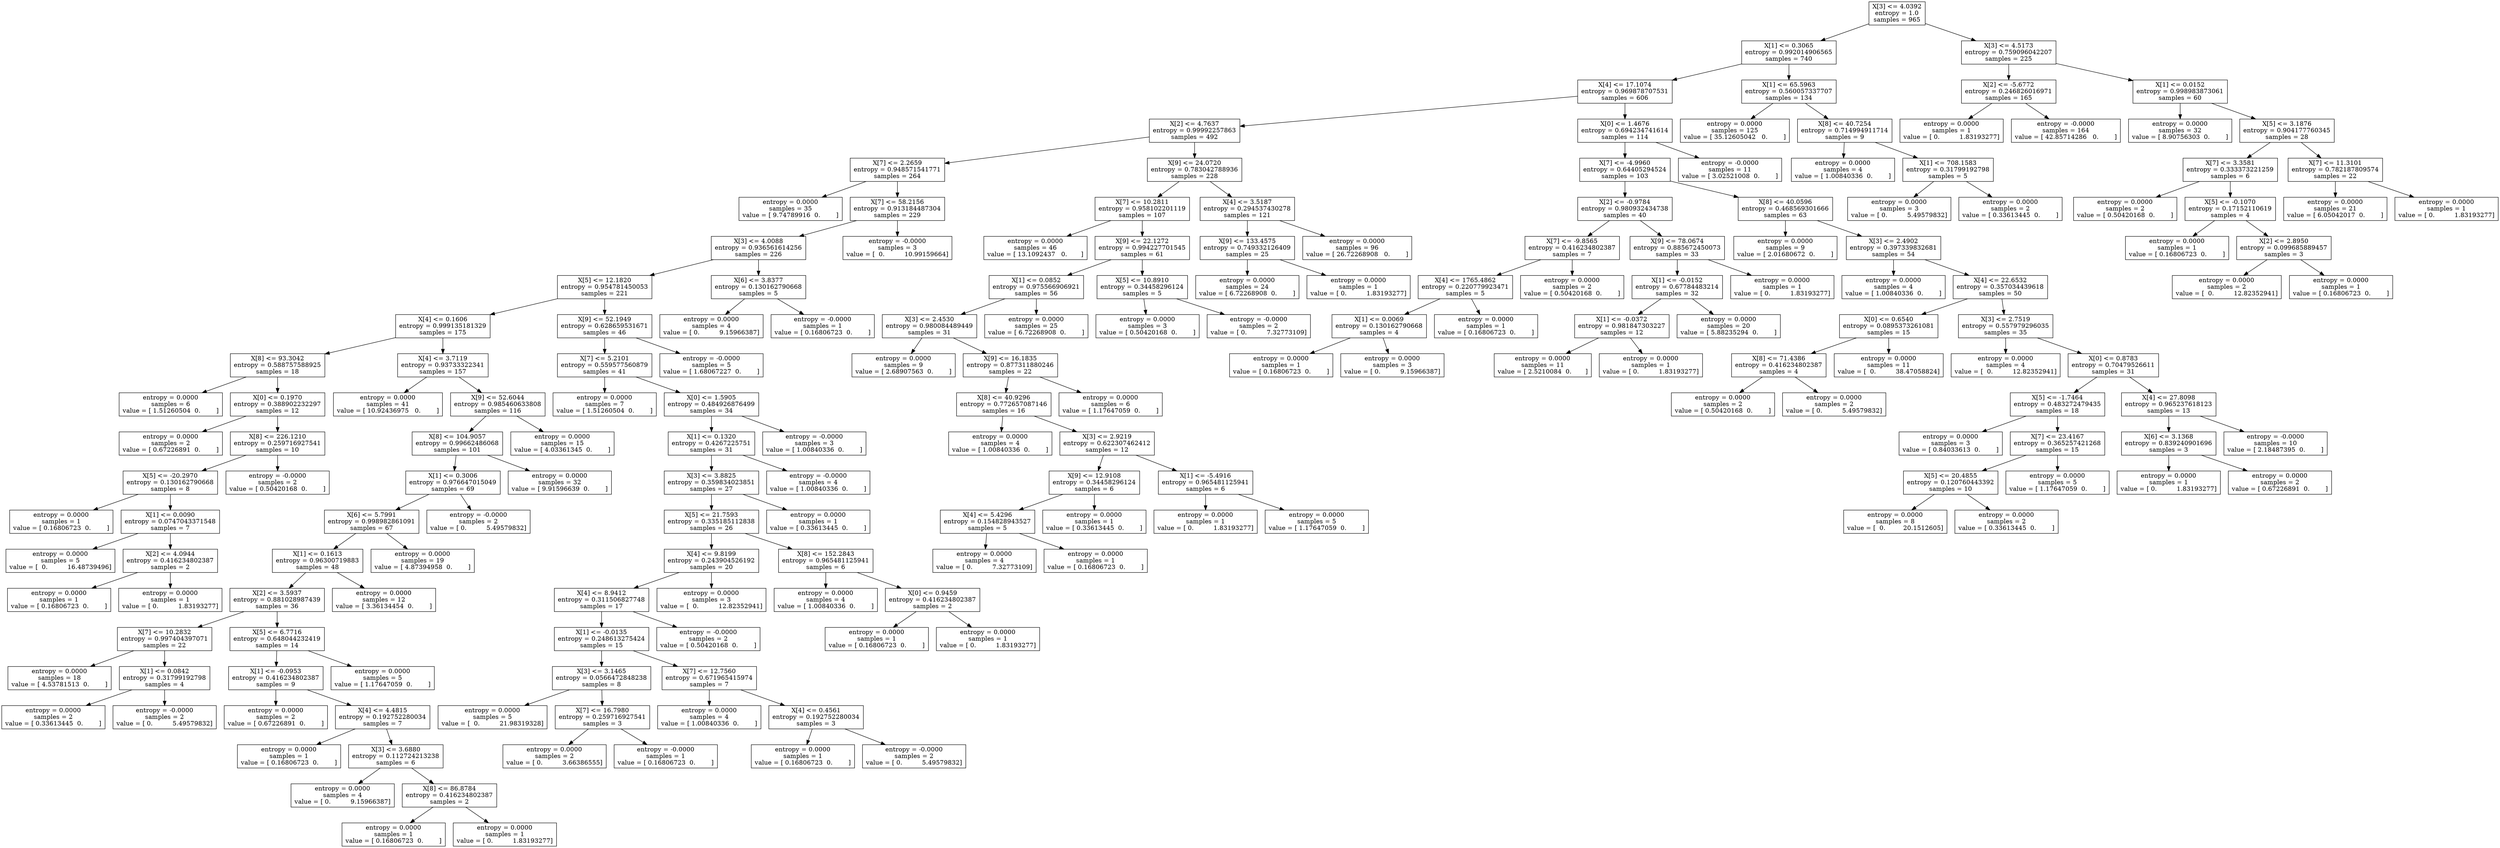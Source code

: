 digraph Tree {
0 [label="X[3] <= 4.0392\nentropy = 1.0\nsamples = 965", shape="box"] ;
1 [label="X[1] <= 0.3065\nentropy = 0.992014906565\nsamples = 740", shape="box"] ;
0 -> 1 ;
2 [label="X[4] <= 17.1074\nentropy = 0.969878707531\nsamples = 606", shape="box"] ;
1 -> 2 ;
3 [label="X[2] <= 4.7637\nentropy = 0.99992257863\nsamples = 492", shape="box"] ;
2 -> 3 ;
4 [label="X[7] <= 2.2659\nentropy = 0.948571541771\nsamples = 264", shape="box"] ;
3 -> 4 ;
5 [label="entropy = 0.0000\nsamples = 35\nvalue = [ 9.74789916  0.        ]", shape="box"] ;
4 -> 5 ;
6 [label="X[7] <= 58.2156\nentropy = 0.913184487304\nsamples = 229", shape="box"] ;
4 -> 6 ;
7 [label="X[3] <= 4.0088\nentropy = 0.936561614256\nsamples = 226", shape="box"] ;
6 -> 7 ;
8 [label="X[5] <= 12.1820\nentropy = 0.954781450053\nsamples = 221", shape="box"] ;
7 -> 8 ;
9 [label="X[4] <= 0.1606\nentropy = 0.999135181329\nsamples = 175", shape="box"] ;
8 -> 9 ;
10 [label="X[8] <= 93.3042\nentropy = 0.588757588925\nsamples = 18", shape="box"] ;
9 -> 10 ;
11 [label="entropy = 0.0000\nsamples = 6\nvalue = [ 1.51260504  0.        ]", shape="box"] ;
10 -> 11 ;
12 [label="X[0] <= 0.1970\nentropy = 0.388902232297\nsamples = 12", shape="box"] ;
10 -> 12 ;
13 [label="entropy = 0.0000\nsamples = 2\nvalue = [ 0.67226891  0.        ]", shape="box"] ;
12 -> 13 ;
14 [label="X[8] <= 226.1210\nentropy = 0.259716927541\nsamples = 10", shape="box"] ;
12 -> 14 ;
15 [label="X[5] <= -20.2970\nentropy = 0.130162790668\nsamples = 8", shape="box"] ;
14 -> 15 ;
16 [label="entropy = 0.0000\nsamples = 1\nvalue = [ 0.16806723  0.        ]", shape="box"] ;
15 -> 16 ;
17 [label="X[1] <= 0.0090\nentropy = 0.0747043371548\nsamples = 7", shape="box"] ;
15 -> 17 ;
18 [label="entropy = 0.0000\nsamples = 5\nvalue = [  0.          16.48739496]", shape="box"] ;
17 -> 18 ;
19 [label="X[2] <= 4.0944\nentropy = 0.416234802387\nsamples = 2", shape="box"] ;
17 -> 19 ;
20 [label="entropy = 0.0000\nsamples = 1\nvalue = [ 0.16806723  0.        ]", shape="box"] ;
19 -> 20 ;
21 [label="entropy = 0.0000\nsamples = 1\nvalue = [ 0.          1.83193277]", shape="box"] ;
19 -> 21 ;
22 [label="entropy = -0.0000\nsamples = 2\nvalue = [ 0.50420168  0.        ]", shape="box"] ;
14 -> 22 ;
23 [label="X[4] <= 3.7119\nentropy = 0.93733322341\nsamples = 157", shape="box"] ;
9 -> 23 ;
24 [label="entropy = 0.0000\nsamples = 41\nvalue = [ 10.92436975   0.        ]", shape="box"] ;
23 -> 24 ;
25 [label="X[9] <= 52.6044\nentropy = 0.985460633808\nsamples = 116", shape="box"] ;
23 -> 25 ;
26 [label="X[8] <= 104.9057\nentropy = 0.99662486068\nsamples = 101", shape="box"] ;
25 -> 26 ;
27 [label="X[1] <= 0.3006\nentropy = 0.976647015049\nsamples = 69", shape="box"] ;
26 -> 27 ;
28 [label="X[6] <= 5.7991\nentropy = 0.998982861091\nsamples = 67", shape="box"] ;
27 -> 28 ;
29 [label="X[1] <= 0.1613\nentropy = 0.96300719883\nsamples = 48", shape="box"] ;
28 -> 29 ;
30 [label="X[2] <= 3.5937\nentropy = 0.881028987439\nsamples = 36", shape="box"] ;
29 -> 30 ;
31 [label="X[7] <= 10.2832\nentropy = 0.997404397071\nsamples = 22", shape="box"] ;
30 -> 31 ;
32 [label="entropy = 0.0000\nsamples = 18\nvalue = [ 4.53781513  0.        ]", shape="box"] ;
31 -> 32 ;
33 [label="X[1] <= 0.0842\nentropy = 0.31799192798\nsamples = 4", shape="box"] ;
31 -> 33 ;
34 [label="entropy = 0.0000\nsamples = 2\nvalue = [ 0.33613445  0.        ]", shape="box"] ;
33 -> 34 ;
35 [label="entropy = -0.0000\nsamples = 2\nvalue = [ 0.          5.49579832]", shape="box"] ;
33 -> 35 ;
36 [label="X[5] <= 6.7716\nentropy = 0.648044232419\nsamples = 14", shape="box"] ;
30 -> 36 ;
37 [label="X[1] <= -0.0953\nentropy = 0.416234802387\nsamples = 9", shape="box"] ;
36 -> 37 ;
38 [label="entropy = 0.0000\nsamples = 2\nvalue = [ 0.67226891  0.        ]", shape="box"] ;
37 -> 38 ;
39 [label="X[4] <= 4.4815\nentropy = 0.192752280034\nsamples = 7", shape="box"] ;
37 -> 39 ;
40 [label="entropy = 0.0000\nsamples = 1\nvalue = [ 0.16806723  0.        ]", shape="box"] ;
39 -> 40 ;
41 [label="X[3] <= 3.6880\nentropy = 0.112724213238\nsamples = 6", shape="box"] ;
39 -> 41 ;
42 [label="entropy = 0.0000\nsamples = 4\nvalue = [ 0.          9.15966387]", shape="box"] ;
41 -> 42 ;
43 [label="X[8] <= 86.8784\nentropy = 0.416234802387\nsamples = 2", shape="box"] ;
41 -> 43 ;
44 [label="entropy = 0.0000\nsamples = 1\nvalue = [ 0.16806723  0.        ]", shape="box"] ;
43 -> 44 ;
45 [label="entropy = 0.0000\nsamples = 1\nvalue = [ 0.          1.83193277]", shape="box"] ;
43 -> 45 ;
46 [label="entropy = 0.0000\nsamples = 5\nvalue = [ 1.17647059  0.        ]", shape="box"] ;
36 -> 46 ;
47 [label="entropy = 0.0000\nsamples = 12\nvalue = [ 3.36134454  0.        ]", shape="box"] ;
29 -> 47 ;
48 [label="entropy = 0.0000\nsamples = 19\nvalue = [ 4.87394958  0.        ]", shape="box"] ;
28 -> 48 ;
49 [label="entropy = -0.0000\nsamples = 2\nvalue = [ 0.          5.49579832]", shape="box"] ;
27 -> 49 ;
50 [label="entropy = 0.0000\nsamples = 32\nvalue = [ 9.91596639  0.        ]", shape="box"] ;
26 -> 50 ;
51 [label="entropy = 0.0000\nsamples = 15\nvalue = [ 4.03361345  0.        ]", shape="box"] ;
25 -> 51 ;
52 [label="X[9] <= 52.1949\nentropy = 0.628659531671\nsamples = 46", shape="box"] ;
8 -> 52 ;
53 [label="X[7] <= 5.2101\nentropy = 0.559577560879\nsamples = 41", shape="box"] ;
52 -> 53 ;
54 [label="entropy = 0.0000\nsamples = 7\nvalue = [ 1.51260504  0.        ]", shape="box"] ;
53 -> 54 ;
55 [label="X[0] <= 1.5905\nentropy = 0.484926876499\nsamples = 34", shape="box"] ;
53 -> 55 ;
56 [label="X[1] <= 0.1320\nentropy = 0.4267225751\nsamples = 31", shape="box"] ;
55 -> 56 ;
57 [label="X[3] <= 3.8825\nentropy = 0.359834023851\nsamples = 27", shape="box"] ;
56 -> 57 ;
58 [label="X[5] <= 21.7593\nentropy = 0.335185112838\nsamples = 26", shape="box"] ;
57 -> 58 ;
59 [label="X[4] <= 9.8199\nentropy = 0.243904526192\nsamples = 20", shape="box"] ;
58 -> 59 ;
60 [label="X[4] <= 8.9412\nentropy = 0.311506827748\nsamples = 17", shape="box"] ;
59 -> 60 ;
61 [label="X[1] <= -0.0135\nentropy = 0.248613275424\nsamples = 15", shape="box"] ;
60 -> 61 ;
62 [label="X[3] <= 3.1465\nentropy = 0.0566472848238\nsamples = 8", shape="box"] ;
61 -> 62 ;
63 [label="entropy = 0.0000\nsamples = 5\nvalue = [  0.          21.98319328]", shape="box"] ;
62 -> 63 ;
64 [label="X[7] <= 16.7980\nentropy = 0.259716927541\nsamples = 3", shape="box"] ;
62 -> 64 ;
65 [label="entropy = 0.0000\nsamples = 2\nvalue = [ 0.          3.66386555]", shape="box"] ;
64 -> 65 ;
66 [label="entropy = -0.0000\nsamples = 1\nvalue = [ 0.16806723  0.        ]", shape="box"] ;
64 -> 66 ;
67 [label="X[7] <= 12.7560\nentropy = 0.671965415974\nsamples = 7", shape="box"] ;
61 -> 67 ;
68 [label="entropy = 0.0000\nsamples = 4\nvalue = [ 1.00840336  0.        ]", shape="box"] ;
67 -> 68 ;
69 [label="X[4] <= 0.4561\nentropy = 0.192752280034\nsamples = 3", shape="box"] ;
67 -> 69 ;
70 [label="entropy = 0.0000\nsamples = 1\nvalue = [ 0.16806723  0.        ]", shape="box"] ;
69 -> 70 ;
71 [label="entropy = -0.0000\nsamples = 2\nvalue = [ 0.          5.49579832]", shape="box"] ;
69 -> 71 ;
72 [label="entropy = -0.0000\nsamples = 2\nvalue = [ 0.50420168  0.        ]", shape="box"] ;
60 -> 72 ;
73 [label="entropy = 0.0000\nsamples = 3\nvalue = [  0.          12.82352941]", shape="box"] ;
59 -> 73 ;
74 [label="X[8] <= 152.2843\nentropy = 0.965481125941\nsamples = 6", shape="box"] ;
58 -> 74 ;
75 [label="entropy = 0.0000\nsamples = 4\nvalue = [ 1.00840336  0.        ]", shape="box"] ;
74 -> 75 ;
76 [label="X[0] <= 0.9459\nentropy = 0.416234802387\nsamples = 2", shape="box"] ;
74 -> 76 ;
77 [label="entropy = 0.0000\nsamples = 1\nvalue = [ 0.16806723  0.        ]", shape="box"] ;
76 -> 77 ;
78 [label="entropy = 0.0000\nsamples = 1\nvalue = [ 0.          1.83193277]", shape="box"] ;
76 -> 78 ;
79 [label="entropy = 0.0000\nsamples = 1\nvalue = [ 0.33613445  0.        ]", shape="box"] ;
57 -> 79 ;
80 [label="entropy = -0.0000\nsamples = 4\nvalue = [ 1.00840336  0.        ]", shape="box"] ;
56 -> 80 ;
81 [label="entropy = -0.0000\nsamples = 3\nvalue = [ 1.00840336  0.        ]", shape="box"] ;
55 -> 81 ;
82 [label="entropy = -0.0000\nsamples = 5\nvalue = [ 1.68067227  0.        ]", shape="box"] ;
52 -> 82 ;
83 [label="X[6] <= 3.8377\nentropy = 0.130162790668\nsamples = 5", shape="box"] ;
7 -> 83 ;
84 [label="entropy = 0.0000\nsamples = 4\nvalue = [ 0.          9.15966387]", shape="box"] ;
83 -> 84 ;
85 [label="entropy = -0.0000\nsamples = 1\nvalue = [ 0.16806723  0.        ]", shape="box"] ;
83 -> 85 ;
86 [label="entropy = -0.0000\nsamples = 3\nvalue = [  0.          10.99159664]", shape="box"] ;
6 -> 86 ;
87 [label="X[9] <= 24.0720\nentropy = 0.783042788936\nsamples = 228", shape="box"] ;
3 -> 87 ;
88 [label="X[7] <= 10.2811\nentropy = 0.958102201119\nsamples = 107", shape="box"] ;
87 -> 88 ;
89 [label="entropy = 0.0000\nsamples = 46\nvalue = [ 13.1092437   0.       ]", shape="box"] ;
88 -> 89 ;
90 [label="X[9] <= 22.1272\nentropy = 0.994227701545\nsamples = 61", shape="box"] ;
88 -> 90 ;
91 [label="X[1] <= 0.0852\nentropy = 0.975566906921\nsamples = 56", shape="box"] ;
90 -> 91 ;
92 [label="X[3] <= 2.4530\nentropy = 0.980084489449\nsamples = 31", shape="box"] ;
91 -> 92 ;
93 [label="entropy = 0.0000\nsamples = 9\nvalue = [ 2.68907563  0.        ]", shape="box"] ;
92 -> 93 ;
94 [label="X[9] <= 16.1835\nentropy = 0.877311880246\nsamples = 22", shape="box"] ;
92 -> 94 ;
95 [label="X[8] <= 40.9296\nentropy = 0.772657087146\nsamples = 16", shape="box"] ;
94 -> 95 ;
96 [label="entropy = 0.0000\nsamples = 4\nvalue = [ 1.00840336  0.        ]", shape="box"] ;
95 -> 96 ;
97 [label="X[3] <= 2.9219\nentropy = 0.622307462412\nsamples = 12", shape="box"] ;
95 -> 97 ;
98 [label="X[9] <= 12.9108\nentropy = 0.34458296124\nsamples = 6", shape="box"] ;
97 -> 98 ;
99 [label="X[4] <= 5.4296\nentropy = 0.154828943527\nsamples = 5", shape="box"] ;
98 -> 99 ;
100 [label="entropy = 0.0000\nsamples = 4\nvalue = [ 0.          7.32773109]", shape="box"] ;
99 -> 100 ;
101 [label="entropy = 0.0000\nsamples = 1\nvalue = [ 0.16806723  0.        ]", shape="box"] ;
99 -> 101 ;
102 [label="entropy = 0.0000\nsamples = 1\nvalue = [ 0.33613445  0.        ]", shape="box"] ;
98 -> 102 ;
103 [label="X[1] <= -5.4916\nentropy = 0.965481125941\nsamples = 6", shape="box"] ;
97 -> 103 ;
104 [label="entropy = 0.0000\nsamples = 1\nvalue = [ 0.          1.83193277]", shape="box"] ;
103 -> 104 ;
105 [label="entropy = 0.0000\nsamples = 5\nvalue = [ 1.17647059  0.        ]", shape="box"] ;
103 -> 105 ;
106 [label="entropy = 0.0000\nsamples = 6\nvalue = [ 1.17647059  0.        ]", shape="box"] ;
94 -> 106 ;
107 [label="entropy = 0.0000\nsamples = 25\nvalue = [ 6.72268908  0.        ]", shape="box"] ;
91 -> 107 ;
108 [label="X[5] <= 10.8910\nentropy = 0.34458296124\nsamples = 5", shape="box"] ;
90 -> 108 ;
109 [label="entropy = 0.0000\nsamples = 3\nvalue = [ 0.50420168  0.        ]", shape="box"] ;
108 -> 109 ;
110 [label="entropy = -0.0000\nsamples = 2\nvalue = [ 0.          7.32773109]", shape="box"] ;
108 -> 110 ;
111 [label="X[4] <= 3.5187\nentropy = 0.294537430278\nsamples = 121", shape="box"] ;
87 -> 111 ;
112 [label="X[9] <= 133.4575\nentropy = 0.749332126409\nsamples = 25", shape="box"] ;
111 -> 112 ;
113 [label="entropy = 0.0000\nsamples = 24\nvalue = [ 6.72268908  0.        ]", shape="box"] ;
112 -> 113 ;
114 [label="entropy = 0.0000\nsamples = 1\nvalue = [ 0.          1.83193277]", shape="box"] ;
112 -> 114 ;
115 [label="entropy = 0.0000\nsamples = 96\nvalue = [ 26.72268908   0.        ]", shape="box"] ;
111 -> 115 ;
116 [label="X[0] <= 1.4676\nentropy = 0.694234741614\nsamples = 114", shape="box"] ;
2 -> 116 ;
117 [label="X[7] <= -4.9960\nentropy = 0.64405294524\nsamples = 103", shape="box"] ;
116 -> 117 ;
118 [label="X[2] <= -0.9784\nentropy = 0.980932434738\nsamples = 40", shape="box"] ;
117 -> 118 ;
119 [label="X[7] <= -9.8565\nentropy = 0.416234802387\nsamples = 7", shape="box"] ;
118 -> 119 ;
120 [label="X[4] <= 1765.4862\nentropy = 0.220779923471\nsamples = 5", shape="box"] ;
119 -> 120 ;
121 [label="X[1] <= 0.0069\nentropy = 0.130162790668\nsamples = 4", shape="box"] ;
120 -> 121 ;
122 [label="entropy = 0.0000\nsamples = 1\nvalue = [ 0.16806723  0.        ]", shape="box"] ;
121 -> 122 ;
123 [label="entropy = 0.0000\nsamples = 3\nvalue = [ 0.          9.15966387]", shape="box"] ;
121 -> 123 ;
124 [label="entropy = 0.0000\nsamples = 1\nvalue = [ 0.16806723  0.        ]", shape="box"] ;
120 -> 124 ;
125 [label="entropy = 0.0000\nsamples = 2\nvalue = [ 0.50420168  0.        ]", shape="box"] ;
119 -> 125 ;
126 [label="X[9] <= 78.0674\nentropy = 0.885672450073\nsamples = 33", shape="box"] ;
118 -> 126 ;
127 [label="X[1] <= -0.0152\nentropy = 0.67784483214\nsamples = 32", shape="box"] ;
126 -> 127 ;
128 [label="X[1] <= -0.0372\nentropy = 0.981847303227\nsamples = 12", shape="box"] ;
127 -> 128 ;
129 [label="entropy = 0.0000\nsamples = 11\nvalue = [ 2.5210084  0.       ]", shape="box"] ;
128 -> 129 ;
130 [label="entropy = 0.0000\nsamples = 1\nvalue = [ 0.          1.83193277]", shape="box"] ;
128 -> 130 ;
131 [label="entropy = 0.0000\nsamples = 20\nvalue = [ 5.88235294  0.        ]", shape="box"] ;
127 -> 131 ;
132 [label="entropy = 0.0000\nsamples = 1\nvalue = [ 0.          1.83193277]", shape="box"] ;
126 -> 132 ;
133 [label="X[8] <= 40.0596\nentropy = 0.468569301666\nsamples = 63", shape="box"] ;
117 -> 133 ;
134 [label="entropy = 0.0000\nsamples = 9\nvalue = [ 2.01680672  0.        ]", shape="box"] ;
133 -> 134 ;
135 [label="X[3] <= 2.4902\nentropy = 0.397339832681\nsamples = 54", shape="box"] ;
133 -> 135 ;
136 [label="entropy = 0.0000\nsamples = 4\nvalue = [ 1.00840336  0.        ]", shape="box"] ;
135 -> 136 ;
137 [label="X[4] <= 22.6532\nentropy = 0.357034439618\nsamples = 50", shape="box"] ;
135 -> 137 ;
138 [label="X[0] <= 0.6540\nentropy = 0.0895373261081\nsamples = 15", shape="box"] ;
137 -> 138 ;
139 [label="X[8] <= 71.4386\nentropy = 0.416234802387\nsamples = 4", shape="box"] ;
138 -> 139 ;
140 [label="entropy = 0.0000\nsamples = 2\nvalue = [ 0.50420168  0.        ]", shape="box"] ;
139 -> 140 ;
141 [label="entropy = 0.0000\nsamples = 2\nvalue = [ 0.          5.49579832]", shape="box"] ;
139 -> 141 ;
142 [label="entropy = 0.0000\nsamples = 11\nvalue = [  0.          38.47058824]", shape="box"] ;
138 -> 142 ;
143 [label="X[3] <= 2.7519\nentropy = 0.557979296035\nsamples = 35", shape="box"] ;
137 -> 143 ;
144 [label="entropy = 0.0000\nsamples = 4\nvalue = [  0.          12.82352941]", shape="box"] ;
143 -> 144 ;
145 [label="X[0] <= 0.8783\nentropy = 0.70479526611\nsamples = 31", shape="box"] ;
143 -> 145 ;
146 [label="X[5] <= -1.7464\nentropy = 0.483272479435\nsamples = 18", shape="box"] ;
145 -> 146 ;
147 [label="entropy = 0.0000\nsamples = 3\nvalue = [ 0.84033613  0.        ]", shape="box"] ;
146 -> 147 ;
148 [label="X[7] <= 23.4167\nentropy = 0.365257421268\nsamples = 15", shape="box"] ;
146 -> 148 ;
149 [label="X[5] <= 20.4855\nentropy = 0.120760443392\nsamples = 10", shape="box"] ;
148 -> 149 ;
150 [label="entropy = 0.0000\nsamples = 8\nvalue = [  0.         20.1512605]", shape="box"] ;
149 -> 150 ;
151 [label="entropy = 0.0000\nsamples = 2\nvalue = [ 0.33613445  0.        ]", shape="box"] ;
149 -> 151 ;
152 [label="entropy = 0.0000\nsamples = 5\nvalue = [ 1.17647059  0.        ]", shape="box"] ;
148 -> 152 ;
153 [label="X[4] <= 27.8098\nentropy = 0.965237618123\nsamples = 13", shape="box"] ;
145 -> 153 ;
154 [label="X[6] <= 3.1368\nentropy = 0.839240901696\nsamples = 3", shape="box"] ;
153 -> 154 ;
155 [label="entropy = 0.0000\nsamples = 1\nvalue = [ 0.          1.83193277]", shape="box"] ;
154 -> 155 ;
156 [label="entropy = 0.0000\nsamples = 2\nvalue = [ 0.67226891  0.        ]", shape="box"] ;
154 -> 156 ;
157 [label="entropy = -0.0000\nsamples = 10\nvalue = [ 2.18487395  0.        ]", shape="box"] ;
153 -> 157 ;
158 [label="entropy = -0.0000\nsamples = 11\nvalue = [ 3.02521008  0.        ]", shape="box"] ;
116 -> 158 ;
159 [label="X[1] <= 65.5963\nentropy = 0.560057337707\nsamples = 134", shape="box"] ;
1 -> 159 ;
160 [label="entropy = 0.0000\nsamples = 125\nvalue = [ 35.12605042   0.        ]", shape="box"] ;
159 -> 160 ;
161 [label="X[8] <= 40.7254\nentropy = 0.714994911714\nsamples = 9", shape="box"] ;
159 -> 161 ;
162 [label="entropy = 0.0000\nsamples = 4\nvalue = [ 1.00840336  0.        ]", shape="box"] ;
161 -> 162 ;
163 [label="X[1] <= 708.1583\nentropy = 0.31799192798\nsamples = 5", shape="box"] ;
161 -> 163 ;
164 [label="entropy = 0.0000\nsamples = 3\nvalue = [ 0.          5.49579832]", shape="box"] ;
163 -> 164 ;
165 [label="entropy = 0.0000\nsamples = 2\nvalue = [ 0.33613445  0.        ]", shape="box"] ;
163 -> 165 ;
166 [label="X[3] <= 4.5173\nentropy = 0.759096042207\nsamples = 225", shape="box"] ;
0 -> 166 ;
167 [label="X[2] <= -5.6772\nentropy = 0.246826016971\nsamples = 165", shape="box"] ;
166 -> 167 ;
168 [label="entropy = 0.0000\nsamples = 1\nvalue = [ 0.          1.83193277]", shape="box"] ;
167 -> 168 ;
169 [label="entropy = -0.0000\nsamples = 164\nvalue = [ 42.85714286   0.        ]", shape="box"] ;
167 -> 169 ;
170 [label="X[1] <= 0.0152\nentropy = 0.998983873061\nsamples = 60", shape="box"] ;
166 -> 170 ;
171 [label="entropy = 0.0000\nsamples = 32\nvalue = [ 8.90756303  0.        ]", shape="box"] ;
170 -> 171 ;
172 [label="X[5] <= 3.1876\nentropy = 0.904177760345\nsamples = 28", shape="box"] ;
170 -> 172 ;
173 [label="X[7] <= 3.3581\nentropy = 0.333373221259\nsamples = 6", shape="box"] ;
172 -> 173 ;
174 [label="entropy = 0.0000\nsamples = 2\nvalue = [ 0.50420168  0.        ]", shape="box"] ;
173 -> 174 ;
175 [label="X[5] <= -0.1070\nentropy = 0.17152110619\nsamples = 4", shape="box"] ;
173 -> 175 ;
176 [label="entropy = 0.0000\nsamples = 1\nvalue = [ 0.16806723  0.        ]", shape="box"] ;
175 -> 176 ;
177 [label="X[2] <= 2.8950\nentropy = 0.099685889457\nsamples = 3", shape="box"] ;
175 -> 177 ;
178 [label="entropy = 0.0000\nsamples = 2\nvalue = [  0.          12.82352941]", shape="box"] ;
177 -> 178 ;
179 [label="entropy = 0.0000\nsamples = 1\nvalue = [ 0.16806723  0.        ]", shape="box"] ;
177 -> 179 ;
180 [label="X[7] <= 11.3101\nentropy = 0.782187809574\nsamples = 22", shape="box"] ;
172 -> 180 ;
181 [label="entropy = 0.0000\nsamples = 21\nvalue = [ 6.05042017  0.        ]", shape="box"] ;
180 -> 181 ;
182 [label="entropy = 0.0000\nsamples = 1\nvalue = [ 0.          1.83193277]", shape="box"] ;
180 -> 182 ;
}